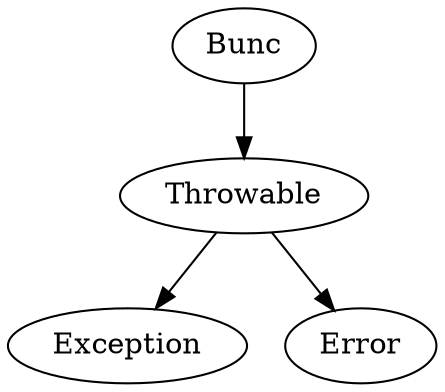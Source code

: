 digraph objectlifexcycle {
node[group="checked"];
  Throwable[group=throwable] {rank = same;
  Exception[group=errorexception]}
node[group=unchecked];
  Error[group=errorexception]; 
node[group=""];

Throwable-> Error [weight=2]
Throwable-> Exception [weight=2]
Bunc->Throwable

}


